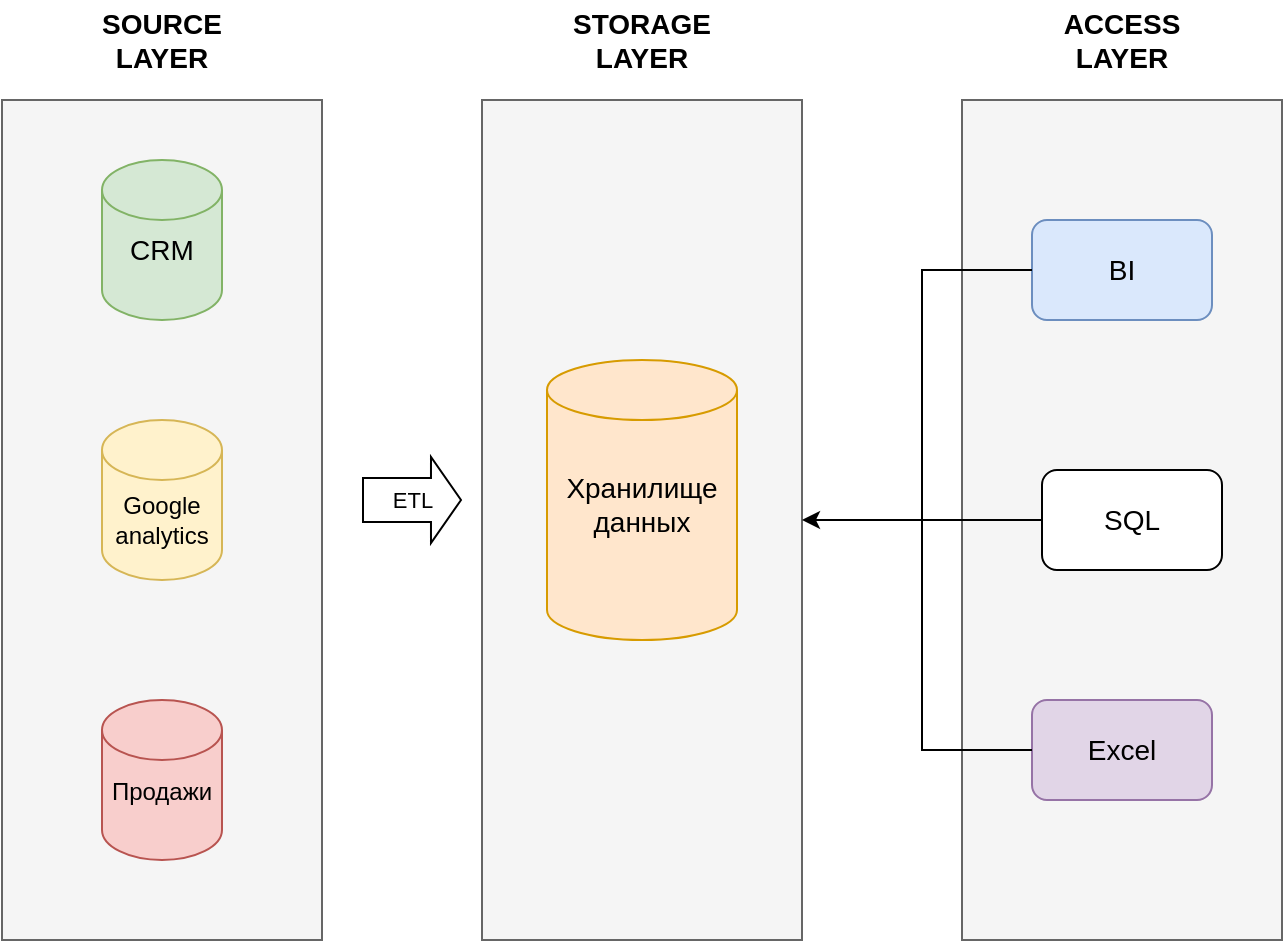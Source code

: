<mxfile version="18.0.6" type="device"><diagram id="7C6csaLsBUnbjYVqXI8i" name="Страница 1"><mxGraphModel dx="1237" dy="745" grid="1" gridSize="10" guides="1" tooltips="1" connect="1" arrows="1" fold="1" page="1" pageScale="1" pageWidth="583" pageHeight="827" math="0" shadow="0"><root><mxCell id="0"/><mxCell id="1" parent="0"/><mxCell id="FkGqhapbyCRbDX8nsNSs-1" value="" style="rounded=0;whiteSpace=wrap;html=1;fillColor=#f5f5f5;fontColor=#333333;strokeColor=#666666;" vertex="1" parent="1"><mxGeometry x="280" y="190" width="160" height="420" as="geometry"/></mxCell><mxCell id="FkGqhapbyCRbDX8nsNSs-2" value="" style="rounded=0;whiteSpace=wrap;html=1;fillColor=#f5f5f5;fontColor=#333333;strokeColor=#666666;" vertex="1" parent="1"><mxGeometry x="520" y="190" width="160" height="420" as="geometry"/></mxCell><mxCell id="FkGqhapbyCRbDX8nsNSs-3" value="" style="rounded=0;whiteSpace=wrap;html=1;fillColor=#f5f5f5;fontColor=#333333;strokeColor=#666666;" vertex="1" parent="1"><mxGeometry x="760" y="190" width="160" height="420" as="geometry"/></mxCell><mxCell id="FkGqhapbyCRbDX8nsNSs-4" value="ETL" style="shape=flexArrow;endArrow=classic;html=1;rounded=0;width=22;endSize=4.67;" edge="1" parent="1"><mxGeometry width="50" height="50" relative="1" as="geometry"><mxPoint x="460" y="390" as="sourcePoint"/><mxPoint x="510" y="390" as="targetPoint"/><mxPoint as="offset"/></mxGeometry></mxCell><mxCell id="FkGqhapbyCRbDX8nsNSs-7" value="&lt;b style=&quot;font-size: 14px;&quot;&gt;SOURCE LAYER&lt;/b&gt;" style="text;html=1;strokeColor=none;fillColor=none;align=center;verticalAlign=middle;whiteSpace=wrap;rounded=0;fontSize=14;" vertex="1" parent="1"><mxGeometry x="315" y="140" width="90" height="40" as="geometry"/></mxCell><mxCell id="FkGqhapbyCRbDX8nsNSs-9" value="&lt;b style=&quot;font-size: 14px;&quot;&gt;STORAGE&lt;br&gt;LAYER&lt;/b&gt;" style="text;html=1;strokeColor=none;fillColor=none;align=center;verticalAlign=middle;whiteSpace=wrap;rounded=0;fontSize=14;" vertex="1" parent="1"><mxGeometry x="555" y="140" width="90" height="40" as="geometry"/></mxCell><mxCell id="FkGqhapbyCRbDX8nsNSs-10" value="&lt;b style=&quot;font-size: 14px;&quot;&gt;ACCESS&lt;br&gt;LAYER&lt;/b&gt;" style="text;html=1;strokeColor=none;fillColor=none;align=center;verticalAlign=middle;whiteSpace=wrap;rounded=0;fontSize=14;" vertex="1" parent="1"><mxGeometry x="795" y="140" width="90" height="40" as="geometry"/></mxCell><mxCell id="FkGqhapbyCRbDX8nsNSs-11" value="" style="rounded=1;whiteSpace=wrap;html=1;fontSize=14;fillColor=#dae8fc;strokeColor=#6c8ebf;" vertex="1" parent="1"><mxGeometry x="795" y="250" width="90" height="50" as="geometry"/></mxCell><mxCell id="FkGqhapbyCRbDX8nsNSs-15" value="BI" style="text;html=1;strokeColor=none;fillColor=none;align=center;verticalAlign=middle;whiteSpace=wrap;rounded=0;fontSize=14;" vertex="1" parent="1"><mxGeometry x="810" y="260" width="60" height="30" as="geometry"/></mxCell><mxCell id="FkGqhapbyCRbDX8nsNSs-22" value="" style="group" vertex="1" connectable="0" parent="1"><mxGeometry x="795" y="490" width="90" height="50" as="geometry"/></mxCell><mxCell id="FkGqhapbyCRbDX8nsNSs-14" value="" style="rounded=1;whiteSpace=wrap;html=1;fontSize=14;fillColor=#e1d5e7;strokeColor=#9673a6;" vertex="1" parent="FkGqhapbyCRbDX8nsNSs-22"><mxGeometry width="90" height="50" as="geometry"/></mxCell><mxCell id="FkGqhapbyCRbDX8nsNSs-18" value="Excel" style="text;html=1;strokeColor=none;fillColor=none;align=center;verticalAlign=middle;whiteSpace=wrap;rounded=0;fontSize=14;" vertex="1" parent="FkGqhapbyCRbDX8nsNSs-22"><mxGeometry x="15" y="10" width="60" height="30" as="geometry"/></mxCell><mxCell id="FkGqhapbyCRbDX8nsNSs-26" value="" style="endArrow=none;html=1;rounded=0;fontSize=14;exitX=0;exitY=0.5;exitDx=0;exitDy=0;" edge="1" parent="1" source="FkGqhapbyCRbDX8nsNSs-14"><mxGeometry width="50" height="50" relative="1" as="geometry"><mxPoint x="740" y="520" as="sourcePoint"/><mxPoint x="740" y="400" as="targetPoint"/><Array as="points"><mxPoint x="740" y="515"/></Array></mxGeometry></mxCell><mxCell id="FkGqhapbyCRbDX8nsNSs-28" value="" style="group;" vertex="1" connectable="0" parent="1"><mxGeometry x="800" y="375" width="90" height="50" as="geometry"/></mxCell><mxCell id="FkGqhapbyCRbDX8nsNSs-13" value="" style="rounded=1;whiteSpace=wrap;html=1;fontSize=14;" vertex="1" parent="FkGqhapbyCRbDX8nsNSs-28"><mxGeometry width="90" height="50" as="geometry"/></mxCell><mxCell id="FkGqhapbyCRbDX8nsNSs-17" value="SQL" style="text;html=1;strokeColor=none;fillColor=none;align=center;verticalAlign=middle;whiteSpace=wrap;rounded=0;fontSize=14;" vertex="1" parent="FkGqhapbyCRbDX8nsNSs-28"><mxGeometry x="15" y="10" width="60" height="30" as="geometry"/></mxCell><mxCell id="FkGqhapbyCRbDX8nsNSs-29" value="" style="endArrow=none;html=1;rounded=0;fontSize=14;entryX=0;entryY=0.5;entryDx=0;entryDy=0;" edge="1" parent="1" target="FkGqhapbyCRbDX8nsNSs-11"><mxGeometry width="50" height="50" relative="1" as="geometry"><mxPoint x="740" y="400" as="sourcePoint"/><mxPoint x="730" y="260" as="targetPoint"/><Array as="points"><mxPoint x="740" y="275"/></Array></mxGeometry></mxCell><mxCell id="FkGqhapbyCRbDX8nsNSs-30" value="" style="shape=cylinder3;whiteSpace=wrap;html=1;boundedLbl=1;backgroundOutline=1;size=15;fontSize=14;labelBackgroundColor=#FFFFCC;fillColor=#ffe6cc;strokeColor=#d79b00;" vertex="1" parent="1"><mxGeometry x="552.5" y="320" width="95" height="140" as="geometry"/></mxCell><mxCell id="FkGqhapbyCRbDX8nsNSs-31" value="Хранилище данных" style="text;html=1;strokeColor=none;fillColor=none;align=center;verticalAlign=middle;whiteSpace=wrap;rounded=0;fontSize=14;" vertex="1" parent="1"><mxGeometry x="555" y="377" width="90" height="30" as="geometry"/></mxCell><mxCell id="FkGqhapbyCRbDX8nsNSs-32" style="edgeStyle=orthogonalEdgeStyle;rounded=0;orthogonalLoop=1;jettySize=auto;html=1;entryX=1;entryY=0.5;entryDx=0;entryDy=0;fontSize=14;" edge="1" parent="1" source="FkGqhapbyCRbDX8nsNSs-13" target="FkGqhapbyCRbDX8nsNSs-2"><mxGeometry relative="1" as="geometry"/></mxCell><mxCell id="FkGqhapbyCRbDX8nsNSs-33" value="" style="shape=cylinder3;whiteSpace=wrap;html=1;boundedLbl=1;backgroundOutline=1;size=15;labelBackgroundColor=#FFFFCC;fontSize=14;fillColor=#d5e8d4;strokeColor=#82b366;" vertex="1" parent="1"><mxGeometry x="330" y="220" width="60" height="80" as="geometry"/></mxCell><mxCell id="FkGqhapbyCRbDX8nsNSs-34" value="" style="shape=cylinder3;whiteSpace=wrap;html=1;boundedLbl=1;backgroundOutline=1;size=15;labelBackgroundColor=#FFFFCC;fontSize=14;fillColor=#fff2cc;strokeColor=#d6b656;" vertex="1" parent="1"><mxGeometry x="330" y="350" width="60" height="80" as="geometry"/></mxCell><mxCell id="FkGqhapbyCRbDX8nsNSs-35" value="" style="shape=cylinder3;whiteSpace=wrap;html=1;boundedLbl=1;backgroundOutline=1;size=15;labelBackgroundColor=#FFFFCC;fontSize=14;fillColor=#f8cecc;strokeColor=#b85450;" vertex="1" parent="1"><mxGeometry x="330" y="490" width="60" height="80" as="geometry"/></mxCell><mxCell id="FkGqhapbyCRbDX8nsNSs-36" value="CRM" style="text;html=1;align=center;verticalAlign=middle;whiteSpace=wrap;rounded=0;labelBackgroundColor=none;fontSize=14;" vertex="1" parent="1"><mxGeometry x="330" y="250" width="60" height="30" as="geometry"/></mxCell><mxCell id="FkGqhapbyCRbDX8nsNSs-37" value="Google&lt;br style=&quot;font-size: 12px;&quot;&gt;analytics" style="text;html=1;align=center;verticalAlign=middle;whiteSpace=wrap;rounded=0;labelBackgroundColor=none;fontSize=12;" vertex="1" parent="1"><mxGeometry x="330" y="385" width="60" height="30" as="geometry"/></mxCell><mxCell id="FkGqhapbyCRbDX8nsNSs-38" value="&lt;font style=&quot;font-size: 12px;&quot;&gt;Продажи&lt;/font&gt;" style="text;html=1;align=center;verticalAlign=middle;whiteSpace=wrap;rounded=0;labelBackgroundColor=none;fontSize=14;" vertex="1" parent="1"><mxGeometry x="330" y="520" width="60" height="30" as="geometry"/></mxCell></root></mxGraphModel></diagram></mxfile>